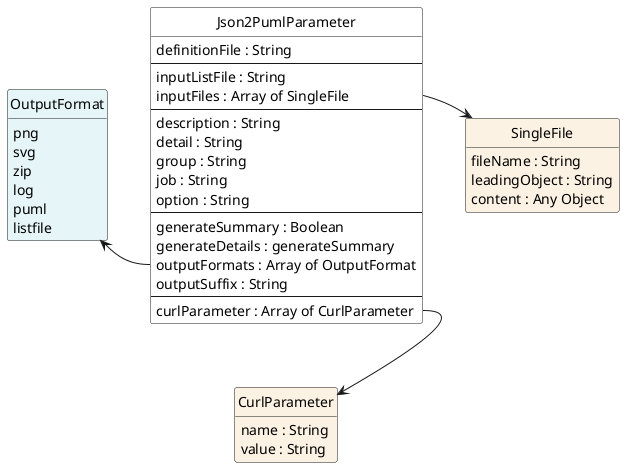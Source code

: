 @startuml
hide circle
hide methods
hide stereotype
show <<Enumeration>> stereotype
skinparam class {
   BackgroundColor<<Enumeration>> #E6F5F7
   BackgroundColor<<Ref>> #FFFFE0
   BackgroundColor<<Pivot>> #FFFFFFF
   BackgroundColor #FCF2E3
}

class OutputFormat <<Enumeration>> {
    png
    svg
    zip
    log
    puml
    listfile
}

class CurlParameter{
   name : String
   value : String
}

class SingleFile {
   fileName : String
   leadingObject : String
   content : Any Object
}

class Json2PumlParameter <<Pivot>>{
   definitionFile : String
   --
   inputListFile : String
   inputFiles : Array of SingleFile
   --
	description : String
   detail : String
   group : String
   job : String
   option : String
   --
   generateSummary : Boolean
   generateDetails : generateSummary
   outputFormats : Array of OutputFormat 
   outputSuffix : String
  --
   curlParameter : Array of CurlParameter
}

Json2PumlParameter::outputFormats -left-> OutputFormat
Json2PumlParameter::inputFiles -right-> SingleFile
Json2PumlParameter::curlParameter --> CurlParameter

@enduml
